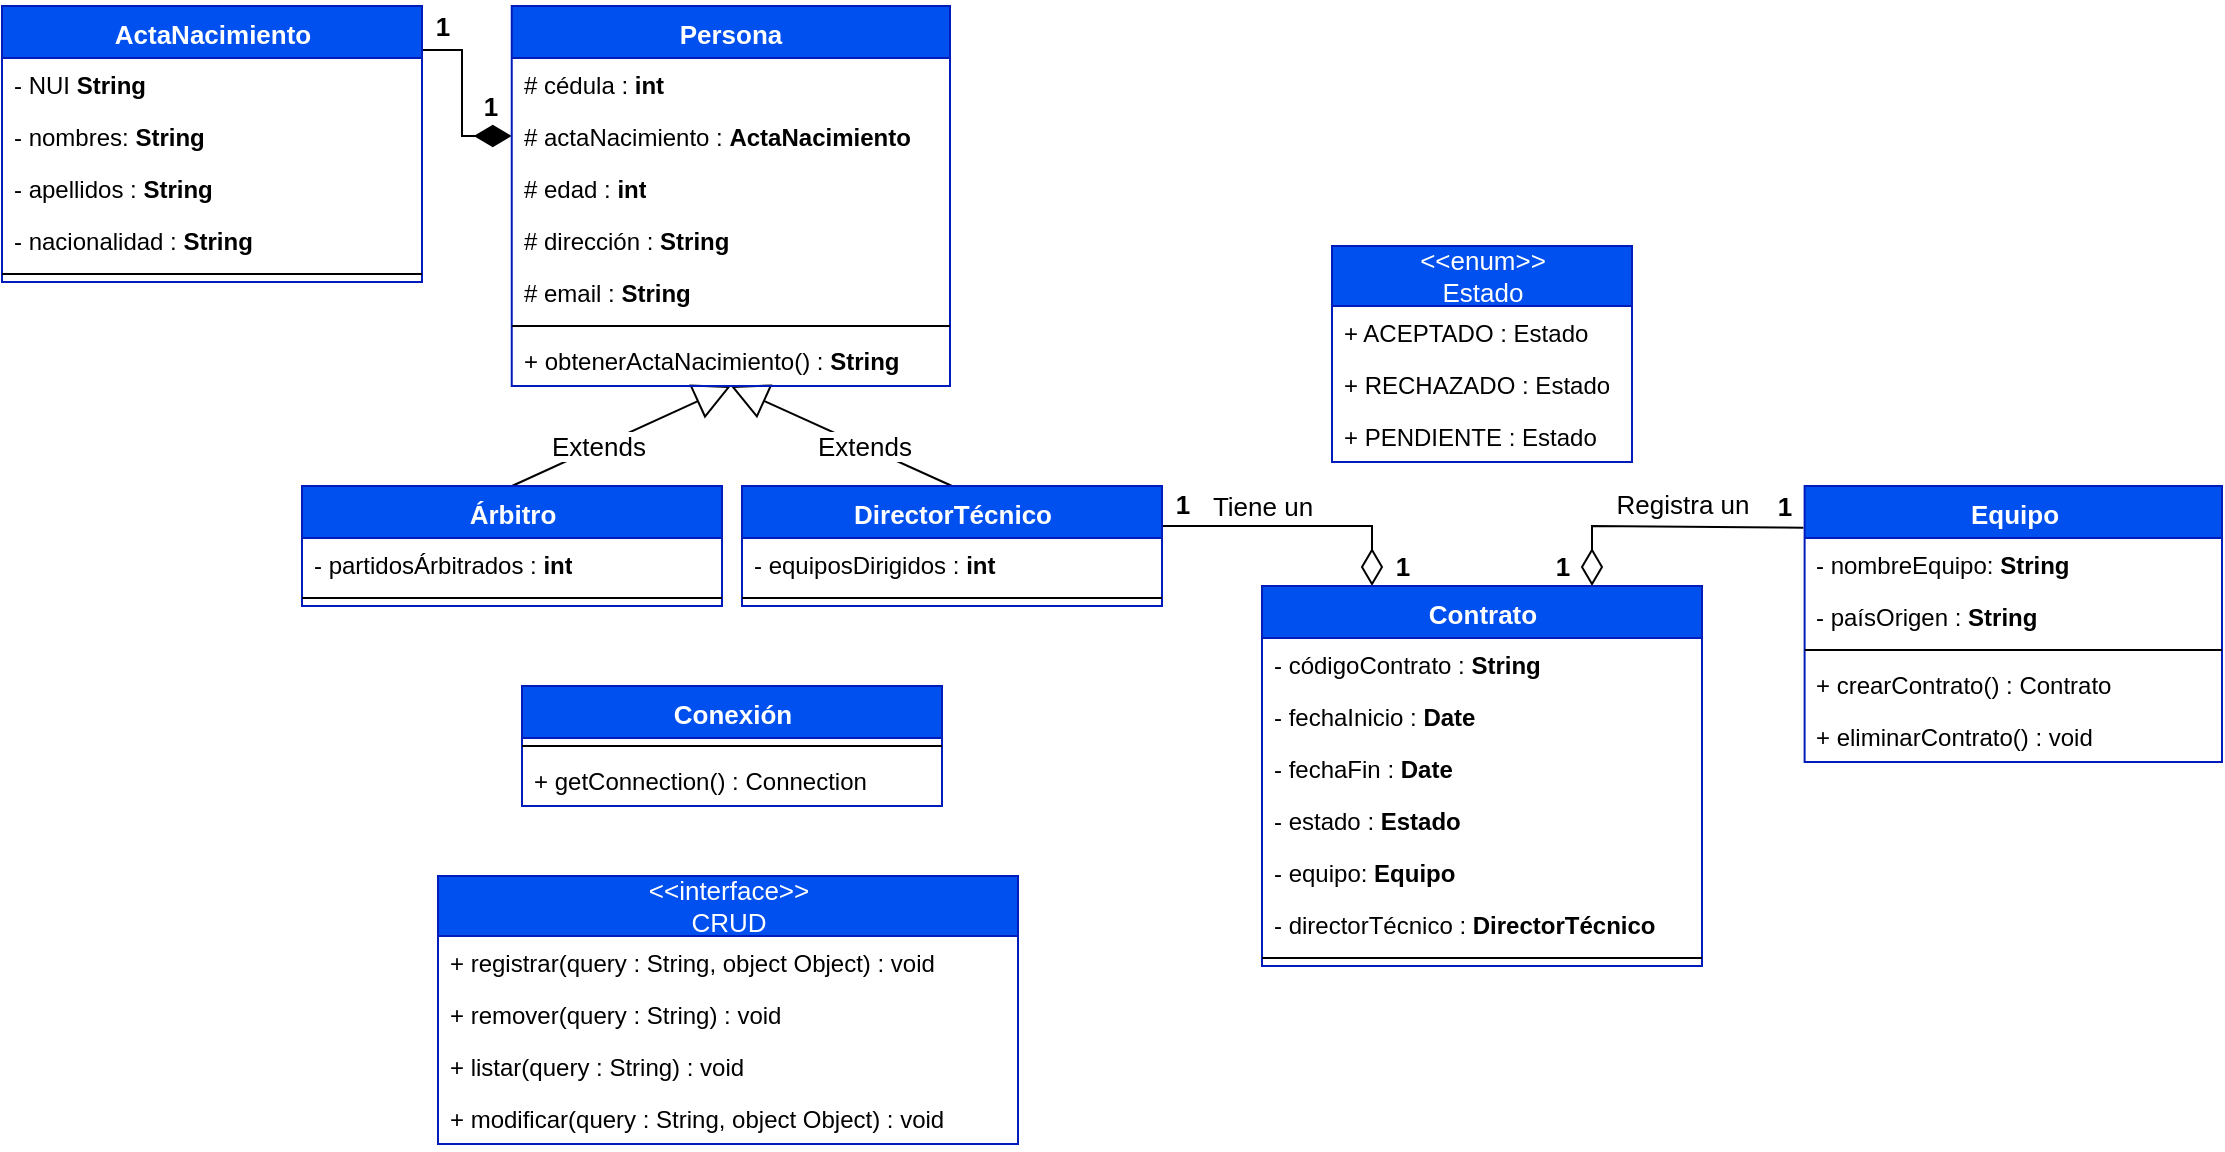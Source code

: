<mxfile version="13.5.7" type="device"><diagram id="grKm4hHaIbGTqpb0Th40" name="Page-1"><mxGraphModel dx="749" dy="441" grid="1" gridSize="10" guides="1" tooltips="1" connect="1" arrows="1" fold="1" page="1" pageScale="1" pageWidth="1169" pageHeight="827" math="0" shadow="0"><root><mxCell id="0"/><mxCell id="1" parent="0"/><mxCell id="n-bjUs59CBIcDPi00NxF-16" value="Extends" style="endArrow=block;endSize=16;endFill=0;html=1;fontSize=13;exitX=0.5;exitY=0;exitDx=0;exitDy=0;entryX=0.5;entryY=1;entryDx=0;entryDy=0;" parent="1" source="n-bjUs59CBIcDPi00NxF-8" target="n-bjUs59CBIcDPi00NxF-1" edge="1"><mxGeometry x="-0.21" width="160" relative="1" as="geometry"><mxPoint x="440" y="290" as="sourcePoint"/><mxPoint x="600" y="290" as="targetPoint"/><mxPoint as="offset"/></mxGeometry></mxCell><mxCell id="n-bjUs59CBIcDPi00NxF-26" value="" style="endArrow=none;html=1;endSize=12;startArrow=diamondThin;startSize=16;startFill=1;edgeStyle=orthogonalEdgeStyle;align=left;verticalAlign=bottom;fontSize=13;exitX=0;exitY=0.5;exitDx=0;exitDy=0;entryX=1;entryY=0.133;entryDx=0;entryDy=0;endFill=0;rounded=0;entryPerimeter=0;" parent="1" source="n-bjUs59CBIcDPi00NxF-46" target="n-bjUs59CBIcDPi00NxF-18" edge="1"><mxGeometry x="-1" y="3" relative="1" as="geometry"><mxPoint x="250" y="530" as="sourcePoint"/><mxPoint x="410" y="530" as="targetPoint"/><Array as="points"><mxPoint x="350" y="115"/><mxPoint x="350" y="72"/><mxPoint x="270" y="72"/><mxPoint x="270" y="65"/></Array></mxGeometry></mxCell><mxCell id="n-bjUs59CBIcDPi00NxF-43" value="" style="group" parent="1" vertex="1" connectable="0"><mxGeometry x="120" y="50" width="230" height="86" as="geometry"/></mxCell><mxCell id="n-bjUs59CBIcDPi00NxF-18" value="ActaNacimiento" style="swimlane;fontStyle=1;align=center;verticalAlign=top;childLayout=stackLayout;horizontal=1;startSize=26;horizontalStack=0;resizeParent=1;resizeParentMax=0;resizeLast=0;collapsible=1;marginBottom=0;fontSize=13;fillColor=#0050ef;strokeColor=#001DBC;fontColor=#ffffff;html=1;" parent="n-bjUs59CBIcDPi00NxF-43" vertex="1"><mxGeometry width="210" height="138" as="geometry"/></mxCell><mxCell id="VfPwJq7Nc4_z0E1KRiKp-1" value="- NUI&amp;nbsp;&lt;b&gt;String&lt;/b&gt;" style="text;strokeColor=none;fillColor=none;align=left;verticalAlign=top;spacingLeft=4;spacingRight=4;overflow=hidden;rotatable=0;points=[[0,0.5],[1,0.5]];portConstraint=eastwest;html=1;" parent="n-bjUs59CBIcDPi00NxF-18" vertex="1"><mxGeometry y="26" width="210" height="26" as="geometry"/></mxCell><mxCell id="n-bjUs59CBIcDPi00NxF-50" value="- nombres:&amp;nbsp;&lt;b&gt;String&lt;/b&gt;" style="text;strokeColor=none;fillColor=none;align=left;verticalAlign=top;spacingLeft=4;spacingRight=4;overflow=hidden;rotatable=0;points=[[0,0.5],[1,0.5]];portConstraint=eastwest;html=1;" parent="n-bjUs59CBIcDPi00NxF-18" vertex="1"><mxGeometry y="52" width="210" height="26" as="geometry"/></mxCell><mxCell id="n-bjUs59CBIcDPi00NxF-51" value="- apellidos :&amp;nbsp;&lt;b&gt;String&lt;/b&gt;" style="text;strokeColor=none;fillColor=none;align=left;verticalAlign=top;spacingLeft=4;spacingRight=4;overflow=hidden;rotatable=0;points=[[0,0.5],[1,0.5]];portConstraint=eastwest;html=1;" parent="n-bjUs59CBIcDPi00NxF-18" vertex="1"><mxGeometry y="78" width="210" height="26" as="geometry"/></mxCell><mxCell id="n-bjUs59CBIcDPi00NxF-52" value="- nacionalidad :&amp;nbsp;&lt;b&gt;String&lt;/b&gt;" style="text;strokeColor=none;fillColor=none;align=left;verticalAlign=top;spacingLeft=4;spacingRight=4;overflow=hidden;rotatable=0;points=[[0,0.5],[1,0.5]];portConstraint=eastwest;html=1;" parent="n-bjUs59CBIcDPi00NxF-18" vertex="1"><mxGeometry y="104" width="210" height="26" as="geometry"/></mxCell><mxCell id="n-bjUs59CBIcDPi00NxF-22" value="" style="line;strokeWidth=1;fillColor=none;align=left;verticalAlign=middle;spacingTop=-1;spacingLeft=3;spacingRight=3;rotatable=0;labelPosition=right;points=[];portConstraint=eastwest;" parent="n-bjUs59CBIcDPi00NxF-18" vertex="1"><mxGeometry y="130" width="210" height="8" as="geometry"/></mxCell><mxCell id="n-bjUs59CBIcDPi00NxF-27" value="&lt;b&gt;1&lt;/b&gt;" style="text;html=1;align=center;verticalAlign=middle;resizable=0;points=[];autosize=1;fontSize=13;" parent="n-bjUs59CBIcDPi00NxF-43" vertex="1"><mxGeometry x="210" width="20" height="20" as="geometry"/></mxCell><mxCell id="n-bjUs59CBIcDPi00NxF-45" value="Extends" style="endArrow=block;endSize=16;endFill=0;html=1;fontSize=13;exitX=0.5;exitY=0;exitDx=0;exitDy=0;entryX=0.5;entryY=1;entryDx=0;entryDy=0;" parent="1" source="n-bjUs59CBIcDPi00NxF-36" target="n-bjUs59CBIcDPi00NxF-1" edge="1"><mxGeometry x="-0.21" width="160" relative="1" as="geometry"><mxPoint x="385" y="370" as="sourcePoint"/><mxPoint x="500" y="294" as="targetPoint"/><mxPoint as="offset"/></mxGeometry></mxCell><mxCell id="n-bjUs59CBIcDPi00NxF-47" value="" style="group" parent="1" vertex="1" connectable="0"><mxGeometry x="354" y="50" width="240" height="190" as="geometry"/></mxCell><mxCell id="n-bjUs59CBIcDPi00NxF-1" value="Persona" style="swimlane;fontStyle=1;align=center;verticalAlign=top;childLayout=stackLayout;horizontal=1;startSize=26;horizontalStack=0;resizeParent=1;resizeParentMax=0;resizeLast=0;collapsible=1;marginBottom=0;fontSize=13;fillColor=#0050ef;strokeColor=#001DBC;fontColor=#ffffff;html=1;" parent="n-bjUs59CBIcDPi00NxF-47" vertex="1"><mxGeometry x="20.87" width="219.13" height="190" as="geometry"/></mxCell><mxCell id="n-bjUs59CBIcDPi00NxF-2" value="# cédula :&amp;nbsp;&lt;b&gt;int&lt;/b&gt;" style="text;strokeColor=none;fillColor=none;align=left;verticalAlign=top;spacingLeft=4;spacingRight=4;overflow=hidden;rotatable=0;points=[[0,0.5],[1,0.5]];portConstraint=eastwest;html=1;" parent="n-bjUs59CBIcDPi00NxF-1" vertex="1"><mxGeometry y="26" width="219.13" height="26" as="geometry"/></mxCell><mxCell id="n-bjUs59CBIcDPi00NxF-46" value="# actaNacimiento : &lt;b&gt;ActaNacimiento&lt;/b&gt;" style="text;strokeColor=none;fillColor=none;align=left;verticalAlign=top;spacingLeft=4;spacingRight=4;overflow=hidden;rotatable=0;points=[[0,0.5],[1,0.5]];portConstraint=eastwest;html=1;" parent="n-bjUs59CBIcDPi00NxF-1" vertex="1"><mxGeometry y="52" width="219.13" height="26" as="geometry"/></mxCell><mxCell id="n-bjUs59CBIcDPi00NxF-24" value="# edad :&amp;nbsp;&lt;b&gt;int&lt;/b&gt;" style="text;strokeColor=none;fillColor=none;align=left;verticalAlign=top;spacingLeft=4;spacingRight=4;overflow=hidden;rotatable=0;points=[[0,0.5],[1,0.5]];portConstraint=eastwest;html=1;" parent="n-bjUs59CBIcDPi00NxF-1" vertex="1"><mxGeometry y="78" width="219.13" height="26" as="geometry"/></mxCell><mxCell id="n-bjUs59CBIcDPi00NxF-7" value="# dirección :&amp;nbsp;&lt;b&gt;String&lt;/b&gt;" style="text;strokeColor=none;fillColor=none;align=left;verticalAlign=top;spacingLeft=4;spacingRight=4;overflow=hidden;rotatable=0;points=[[0,0.5],[1,0.5]];portConstraint=eastwest;html=1;" parent="n-bjUs59CBIcDPi00NxF-1" vertex="1"><mxGeometry y="104" width="219.13" height="26" as="geometry"/></mxCell><mxCell id="n-bjUs59CBIcDPi00NxF-53" value="# email :&amp;nbsp;&lt;b&gt;String&lt;/b&gt;" style="text;strokeColor=none;fillColor=none;align=left;verticalAlign=top;spacingLeft=4;spacingRight=4;overflow=hidden;rotatable=0;points=[[0,0.5],[1,0.5]];portConstraint=eastwest;html=1;" parent="n-bjUs59CBIcDPi00NxF-1" vertex="1"><mxGeometry y="130" width="219.13" height="26" as="geometry"/></mxCell><mxCell id="n-bjUs59CBIcDPi00NxF-3" value="" style="line;strokeWidth=1;fillColor=none;align=left;verticalAlign=middle;spacingTop=-1;spacingLeft=3;spacingRight=3;rotatable=0;labelPosition=right;points=[];portConstraint=eastwest;" parent="n-bjUs59CBIcDPi00NxF-1" vertex="1"><mxGeometry y="156" width="219.13" height="8" as="geometry"/></mxCell><mxCell id="n-bjUs59CBIcDPi00NxF-49" value="+ obtenerActaNacimiento() :&amp;nbsp;&lt;b&gt;String&lt;/b&gt;" style="text;strokeColor=none;fillColor=none;align=left;verticalAlign=top;spacingLeft=4;spacingRight=4;overflow=hidden;rotatable=0;points=[[0,0.5],[1,0.5]];portConstraint=eastwest;html=1;" parent="n-bjUs59CBIcDPi00NxF-1" vertex="1"><mxGeometry y="164" width="219.13" height="26" as="geometry"/></mxCell><mxCell id="n-bjUs59CBIcDPi00NxF-28" value="1" style="text;html=1;align=center;verticalAlign=middle;resizable=0;points=[];autosize=1;fontSize=13;fontStyle=1" parent="n-bjUs59CBIcDPi00NxF-47" vertex="1"><mxGeometry y="40" width="20" height="20" as="geometry"/></mxCell><mxCell id="n-bjUs59CBIcDPi00NxF-78" value="" style="group" parent="1" vertex="1" connectable="0"><mxGeometry x="990" y="290" width="240" height="112" as="geometry"/></mxCell><mxCell id="n-bjUs59CBIcDPi00NxF-29" value="Equipo" style="swimlane;fontStyle=1;align=center;verticalAlign=top;childLayout=stackLayout;horizontal=1;startSize=26;horizontalStack=0;resizeParent=1;resizeParentMax=0;resizeLast=0;collapsible=1;marginBottom=0;fontSize=13;fillColor=#0050ef;strokeColor=#001DBC;fontColor=#ffffff;html=1;" parent="n-bjUs59CBIcDPi00NxF-78" vertex="1"><mxGeometry x="31.304" width="208.696" height="138" as="geometry"/></mxCell><mxCell id="n-bjUs59CBIcDPi00NxF-30" value="- nombreEquipo: &lt;b&gt;String&lt;/b&gt;" style="text;strokeColor=none;fillColor=none;align=left;verticalAlign=top;spacingLeft=4;spacingRight=4;overflow=hidden;rotatable=0;points=[[0,0.5],[1,0.5]];portConstraint=eastwest;html=1;" parent="n-bjUs59CBIcDPi00NxF-29" vertex="1"><mxGeometry y="26" width="208.696" height="26" as="geometry"/></mxCell><mxCell id="n-bjUs59CBIcDPi00NxF-31" value="- paísOrigen :&amp;nbsp;&lt;b&gt;String&lt;/b&gt;" style="text;strokeColor=none;fillColor=none;align=left;verticalAlign=top;spacingLeft=4;spacingRight=4;overflow=hidden;rotatable=0;points=[[0,0.5],[1,0.5]];portConstraint=eastwest;html=1;" parent="n-bjUs59CBIcDPi00NxF-29" vertex="1"><mxGeometry y="52" width="208.696" height="26" as="geometry"/></mxCell><mxCell id="n-bjUs59CBIcDPi00NxF-35" value="" style="line;strokeWidth=1;fillColor=none;align=left;verticalAlign=middle;spacingTop=-1;spacingLeft=3;spacingRight=3;rotatable=0;labelPosition=right;points=[];portConstraint=eastwest;" parent="n-bjUs59CBIcDPi00NxF-29" vertex="1"><mxGeometry y="78" width="208.696" height="8" as="geometry"/></mxCell><mxCell id="n-bjUs59CBIcDPi00NxF-88" value="+ crearContrato() : Contrato" style="text;strokeColor=none;fillColor=none;align=left;verticalAlign=top;spacingLeft=4;spacingRight=4;overflow=hidden;rotatable=0;points=[[0,0.5],[1,0.5]];portConstraint=eastwest;html=1;" parent="n-bjUs59CBIcDPi00NxF-29" vertex="1"><mxGeometry y="86" width="208.696" height="26" as="geometry"/></mxCell><mxCell id="bPEn660UdpxTiLA0Oc0s-1" value="+ eliminarContrato() : void" style="text;strokeColor=none;fillColor=none;align=left;verticalAlign=top;spacingLeft=4;spacingRight=4;overflow=hidden;rotatable=0;points=[[0,0.5],[1,0.5]];portConstraint=eastwest;html=1;" parent="n-bjUs59CBIcDPi00NxF-29" vertex="1"><mxGeometry y="112" width="208.696" height="26" as="geometry"/></mxCell><mxCell id="n-bjUs59CBIcDPi00NxF-125" value="1" style="text;html=1;align=center;verticalAlign=middle;resizable=0;points=[];autosize=1;fontSize=13;fontStyle=1" parent="n-bjUs59CBIcDPi00NxF-78" vertex="1"><mxGeometry x="11.3" width="20" height="20" as="geometry"/></mxCell><mxCell id="n-bjUs59CBIcDPi00NxF-8" value="Árbitro" style="swimlane;fontStyle=1;align=center;verticalAlign=top;childLayout=stackLayout;horizontal=1;startSize=26;horizontalStack=0;resizeParent=1;resizeParentMax=0;resizeLast=0;collapsible=1;marginBottom=0;fontSize=13;fillColor=#0050ef;strokeColor=#001DBC;fontColor=#ffffff;html=1;" parent="1" vertex="1"><mxGeometry x="270" y="290" width="210" height="60" as="geometry"/></mxCell><mxCell id="n-bjUs59CBIcDPi00NxF-9" value="- partidosÁrbitrados : &lt;b&gt;int&lt;/b&gt;" style="text;strokeColor=none;fillColor=none;align=left;verticalAlign=top;spacingLeft=4;spacingRight=4;overflow=hidden;rotatable=0;points=[[0,0.5],[1,0.5]];portConstraint=eastwest;html=1;" parent="n-bjUs59CBIcDPi00NxF-8" vertex="1"><mxGeometry y="26" width="210" height="26" as="geometry"/></mxCell><mxCell id="n-bjUs59CBIcDPi00NxF-13" value="" style="line;strokeWidth=1;fillColor=none;align=left;verticalAlign=middle;spacingTop=-1;spacingLeft=3;spacingRight=3;rotatable=0;labelPosition=right;points=[];portConstraint=eastwest;" parent="n-bjUs59CBIcDPi00NxF-8" vertex="1"><mxGeometry y="52" width="210" height="8" as="geometry"/></mxCell><mxCell id="n-bjUs59CBIcDPi00NxF-118" style="edgeStyle=orthogonalEdgeStyle;rounded=0;orthogonalLoop=1;jettySize=auto;html=1;exitX=1;exitY=0.25;exitDx=0;exitDy=0;entryX=0.25;entryY=0;entryDx=0;entryDy=0;startSize=16;endArrow=diamondThin;endFill=0;endSize=16;fontSize=13;" parent="1" source="n-bjUs59CBIcDPi00NxF-36" target="n-bjUs59CBIcDPi00NxF-82" edge="1"><mxGeometry relative="1" as="geometry"><Array as="points"><mxPoint x="700" y="310"/><mxPoint x="805" y="310"/></Array></mxGeometry></mxCell><mxCell id="n-bjUs59CBIcDPi00NxF-36" value="DirectorTécnico" style="swimlane;fontStyle=1;align=center;verticalAlign=top;childLayout=stackLayout;horizontal=1;startSize=26;horizontalStack=0;resizeParent=1;resizeParentMax=0;resizeLast=0;collapsible=1;marginBottom=0;fontSize=13;fillColor=#0050ef;strokeColor=#001DBC;fontColor=#ffffff;html=1;" parent="1" vertex="1"><mxGeometry x="490" y="290" width="210" height="60" as="geometry"/></mxCell><mxCell id="n-bjUs59CBIcDPi00NxF-37" value="- equiposDirigidos : &lt;b&gt;int&lt;/b&gt;" style="text;strokeColor=none;fillColor=none;align=left;verticalAlign=top;spacingLeft=4;spacingRight=4;overflow=hidden;rotatable=0;points=[[0,0.5],[1,0.5]];portConstraint=eastwest;html=1;" parent="n-bjUs59CBIcDPi00NxF-36" vertex="1"><mxGeometry y="26" width="210" height="26" as="geometry"/></mxCell><mxCell id="n-bjUs59CBIcDPi00NxF-40" value="" style="line;strokeWidth=1;fillColor=none;align=left;verticalAlign=middle;spacingTop=-1;spacingLeft=3;spacingRight=3;rotatable=0;labelPosition=right;points=[];portConstraint=eastwest;" parent="n-bjUs59CBIcDPi00NxF-36" vertex="1"><mxGeometry y="52" width="210" height="8" as="geometry"/></mxCell><mxCell id="n-bjUs59CBIcDPi00NxF-98" value="&amp;lt;&amp;lt;enum&amp;gt;&amp;gt;&lt;br&gt;Estado" style="swimlane;fontStyle=0;childLayout=stackLayout;horizontal=1;startSize=30;fillColor=#0050ef;horizontalStack=0;resizeParent=1;resizeParentMax=0;resizeLast=0;collapsible=1;marginBottom=0;fontSize=13;html=1;strokeColor=#001DBC;fontColor=#ffffff;" parent="1" vertex="1"><mxGeometry x="785" y="170" width="150" height="108" as="geometry"/></mxCell><mxCell id="n-bjUs59CBIcDPi00NxF-99" value="+ ACEPTADO : Estado" style="text;strokeColor=none;fillColor=none;align=left;verticalAlign=top;spacingLeft=4;spacingRight=4;overflow=hidden;rotatable=0;points=[[0,0.5],[1,0.5]];portConstraint=eastwest;" parent="n-bjUs59CBIcDPi00NxF-98" vertex="1"><mxGeometry y="30" width="150" height="26" as="geometry"/></mxCell><mxCell id="n-bjUs59CBIcDPi00NxF-100" value="+ RECHAZADO : Estado" style="text;strokeColor=none;fillColor=none;align=left;verticalAlign=top;spacingLeft=4;spacingRight=4;overflow=hidden;rotatable=0;points=[[0,0.5],[1,0.5]];portConstraint=eastwest;" parent="n-bjUs59CBIcDPi00NxF-98" vertex="1"><mxGeometry y="56" width="150" height="26" as="geometry"/></mxCell><mxCell id="n-bjUs59CBIcDPi00NxF-101" value="+ PENDIENTE : Estado" style="text;strokeColor=none;fillColor=none;align=left;verticalAlign=top;spacingLeft=4;spacingRight=4;overflow=hidden;rotatable=0;points=[[0,0.5],[1,0.5]];portConstraint=eastwest;" parent="n-bjUs59CBIcDPi00NxF-98" vertex="1"><mxGeometry y="82" width="150" height="26" as="geometry"/></mxCell><mxCell id="n-bjUs59CBIcDPi00NxF-82" value="Contrato" style="swimlane;fontStyle=1;align=center;verticalAlign=top;childLayout=stackLayout;horizontal=1;startSize=26;horizontalStack=0;resizeParent=1;resizeParentMax=0;resizeLast=0;collapsible=1;marginBottom=0;fontSize=13;fillColor=#0050ef;strokeColor=#001DBC;fontColor=#ffffff;html=1;" parent="1" vertex="1"><mxGeometry x="750" y="340" width="220" height="190" as="geometry"/></mxCell><mxCell id="n-bjUs59CBIcDPi00NxF-83" value="- códigoContrato : &lt;b&gt;String&lt;/b&gt;" style="text;strokeColor=none;fillColor=none;align=left;verticalAlign=top;spacingLeft=4;spacingRight=4;overflow=hidden;rotatable=0;points=[[0,0.5],[1,0.5]];portConstraint=eastwest;html=1;" parent="n-bjUs59CBIcDPi00NxF-82" vertex="1"><mxGeometry y="26" width="220" height="26" as="geometry"/></mxCell><mxCell id="n-bjUs59CBIcDPi00NxF-87" value="- fechaInicio : &lt;b&gt;Date&lt;/b&gt;" style="text;strokeColor=none;fillColor=none;align=left;verticalAlign=top;spacingLeft=4;spacingRight=4;overflow=hidden;rotatable=0;points=[[0,0.5],[1,0.5]];portConstraint=eastwest;html=1;" parent="n-bjUs59CBIcDPi00NxF-82" vertex="1"><mxGeometry y="52" width="220" height="26" as="geometry"/></mxCell><mxCell id="n-bjUs59CBIcDPi00NxF-86" value="- fechaFin : &lt;b&gt;Date&lt;/b&gt;" style="text;strokeColor=none;fillColor=none;align=left;verticalAlign=top;spacingLeft=4;spacingRight=4;overflow=hidden;rotatable=0;points=[[0,0.5],[1,0.5]];portConstraint=eastwest;html=1;" parent="n-bjUs59CBIcDPi00NxF-82" vertex="1"><mxGeometry y="78" width="220" height="26" as="geometry"/></mxCell><mxCell id="n-bjUs59CBIcDPi00NxF-90" value="- estado : &lt;b&gt;Estado&lt;/b&gt;" style="text;strokeColor=none;fillColor=none;align=left;verticalAlign=top;spacingLeft=4;spacingRight=4;overflow=hidden;rotatable=0;points=[[0,0.5],[1,0.5]];portConstraint=eastwest;html=1;" parent="n-bjUs59CBIcDPi00NxF-82" vertex="1"><mxGeometry y="104" width="220" height="26" as="geometry"/></mxCell><mxCell id="494F8jft4X6_fDaIuliP-1" value="- equipo: &lt;b&gt;Equipo&lt;/b&gt;" style="text;strokeColor=none;fillColor=none;align=left;verticalAlign=top;spacingLeft=4;spacingRight=4;overflow=hidden;rotatable=0;points=[[0,0.5],[1,0.5]];portConstraint=eastwest;html=1;" vertex="1" parent="n-bjUs59CBIcDPi00NxF-82"><mxGeometry y="130" width="220" height="26" as="geometry"/></mxCell><mxCell id="bPEn660UdpxTiLA0Oc0s-2" value="- directorTécnico : &lt;b&gt;DirectorTécnico&lt;/b&gt;" style="text;strokeColor=none;fillColor=none;align=left;verticalAlign=top;spacingLeft=4;spacingRight=4;overflow=hidden;rotatable=0;points=[[0,0.5],[1,0.5]];portConstraint=eastwest;html=1;" parent="n-bjUs59CBIcDPi00NxF-82" vertex="1"><mxGeometry y="156" width="220" height="26" as="geometry"/></mxCell><mxCell id="n-bjUs59CBIcDPi00NxF-84" value="" style="line;strokeWidth=1;fillColor=none;align=left;verticalAlign=middle;spacingTop=-1;spacingLeft=3;spacingRight=3;rotatable=0;labelPosition=right;points=[];portConstraint=eastwest;" parent="n-bjUs59CBIcDPi00NxF-82" vertex="1"><mxGeometry y="182" width="220" height="8" as="geometry"/></mxCell><mxCell id="n-bjUs59CBIcDPi00NxF-119" value="Tiene un" style="text;html=1;align=center;verticalAlign=middle;resizable=0;points=[];autosize=1;fontSize=13;" parent="1" vertex="1"><mxGeometry x="715" y="290" width="70" height="20" as="geometry"/></mxCell><mxCell id="n-bjUs59CBIcDPi00NxF-120" value="1" style="text;html=1;align=center;verticalAlign=middle;resizable=0;points=[];autosize=1;fontSize=13;fontStyle=1" parent="1" vertex="1"><mxGeometry x="700" y="289" width="20" height="20" as="geometry"/></mxCell><mxCell id="n-bjUs59CBIcDPi00NxF-121" value="1" style="text;html=1;align=center;verticalAlign=middle;resizable=0;points=[];autosize=1;fontSize=13;fontStyle=1" parent="1" vertex="1"><mxGeometry x="810" y="320" width="20" height="20" as="geometry"/></mxCell><mxCell id="n-bjUs59CBIcDPi00NxF-124" value="1" style="text;html=1;align=center;verticalAlign=middle;resizable=0;points=[];autosize=1;fontSize=13;fontStyle=1" parent="1" vertex="1"><mxGeometry x="890" y="320" width="20" height="20" as="geometry"/></mxCell><mxCell id="n-bjUs59CBIcDPi00NxF-126" value="Registra un" style="text;html=1;align=center;verticalAlign=middle;resizable=0;points=[];autosize=1;fontSize=13;" parent="1" vertex="1"><mxGeometry x="920" y="289" width="80" height="20" as="geometry"/></mxCell><mxCell id="n-bjUs59CBIcDPi00NxF-123" style="edgeStyle=orthogonalEdgeStyle;rounded=0;orthogonalLoop=1;jettySize=auto;html=1;exitX=-0.003;exitY=0.151;exitDx=0;exitDy=0;startSize=16;endArrow=diamondThin;endFill=0;endSize=16;fontSize=13;startArrow=none;startFill=0;entryX=0.75;entryY=0;entryDx=0;entryDy=0;exitPerimeter=0;" parent="1" source="n-bjUs59CBIcDPi00NxF-29" target="n-bjUs59CBIcDPi00NxF-82" edge="1"><mxGeometry relative="1" as="geometry"><Array as="points"><mxPoint x="1010" y="311"/><mxPoint x="915" y="310"/></Array><mxPoint x="1040" y="310" as="sourcePoint"/></mxGeometry></mxCell><mxCell id="TFAagOgIm-tHywI7Dv1L-1" value="" style="group" parent="1" vertex="1" connectable="0"><mxGeometry x="380" y="390" width="230" height="86" as="geometry"/></mxCell><mxCell id="TFAagOgIm-tHywI7Dv1L-2" value="Conexión" style="swimlane;fontStyle=1;align=center;verticalAlign=top;childLayout=stackLayout;horizontal=1;startSize=26;horizontalStack=0;resizeParent=1;resizeParentMax=0;resizeLast=0;collapsible=1;marginBottom=0;fontSize=13;fillColor=#0050ef;strokeColor=#001DBC;fontColor=#ffffff;html=1;" parent="TFAagOgIm-tHywI7Dv1L-1" vertex="1"><mxGeometry width="210" height="60" as="geometry"/></mxCell><mxCell id="TFAagOgIm-tHywI7Dv1L-7" value="" style="line;strokeWidth=1;fillColor=none;align=left;verticalAlign=middle;spacingTop=-1;spacingLeft=3;spacingRight=3;rotatable=0;labelPosition=right;points=[];portConstraint=eastwest;" parent="TFAagOgIm-tHywI7Dv1L-2" vertex="1"><mxGeometry y="26" width="210" height="8" as="geometry"/></mxCell><mxCell id="TFAagOgIm-tHywI7Dv1L-9" value="+ getConnection() : Connection" style="text;strokeColor=none;fillColor=none;align=left;verticalAlign=top;spacingLeft=4;spacingRight=4;overflow=hidden;rotatable=0;points=[[0,0.5],[1,0.5]];portConstraint=eastwest;html=1;" parent="TFAagOgIm-tHywI7Dv1L-2" vertex="1"><mxGeometry y="34" width="210" height="26" as="geometry"/></mxCell><mxCell id="TFAagOgIm-tHywI7Dv1L-10" value="&amp;lt;&amp;lt;interface&amp;gt;&amp;gt;&lt;br&gt;CRUD" style="swimlane;fontStyle=0;childLayout=stackLayout;horizontal=1;startSize=30;fillColor=#0050ef;horizontalStack=0;resizeParent=1;resizeParentMax=0;resizeLast=0;collapsible=1;marginBottom=0;fontSize=13;html=1;strokeColor=#001DBC;fontColor=#ffffff;" parent="1" vertex="1"><mxGeometry x="338" y="485" width="290" height="134" as="geometry"/></mxCell><mxCell id="TFAagOgIm-tHywI7Dv1L-11" value="+ registrar(query : String, object Object) : void" style="text;strokeColor=none;fillColor=none;align=left;verticalAlign=top;spacingLeft=4;spacingRight=4;overflow=hidden;rotatable=0;points=[[0,0.5],[1,0.5]];portConstraint=eastwest;" parent="TFAagOgIm-tHywI7Dv1L-10" vertex="1"><mxGeometry y="30" width="290" height="26" as="geometry"/></mxCell><mxCell id="TFAagOgIm-tHywI7Dv1L-14" value="+ remover(query : String) : void" style="text;strokeColor=none;fillColor=none;align=left;verticalAlign=top;spacingLeft=4;spacingRight=4;overflow=hidden;rotatable=0;points=[[0,0.5],[1,0.5]];portConstraint=eastwest;" parent="TFAagOgIm-tHywI7Dv1L-10" vertex="1"><mxGeometry y="56" width="290" height="26" as="geometry"/></mxCell><mxCell id="TFAagOgIm-tHywI7Dv1L-15" value="+ listar(query : String) : void" style="text;strokeColor=none;fillColor=none;align=left;verticalAlign=top;spacingLeft=4;spacingRight=4;overflow=hidden;rotatable=0;points=[[0,0.5],[1,0.5]];portConstraint=eastwest;" parent="TFAagOgIm-tHywI7Dv1L-10" vertex="1"><mxGeometry y="82" width="290" height="26" as="geometry"/></mxCell><mxCell id="TFAagOgIm-tHywI7Dv1L-16" value="+ modificar(query : String, object Object) : void" style="text;strokeColor=none;fillColor=none;align=left;verticalAlign=top;spacingLeft=4;spacingRight=4;overflow=hidden;rotatable=0;points=[[0,0.5],[1,0.5]];portConstraint=eastwest;" parent="TFAagOgIm-tHywI7Dv1L-10" vertex="1"><mxGeometry y="108" width="290" height="26" as="geometry"/></mxCell></root></mxGraphModel></diagram></mxfile>
